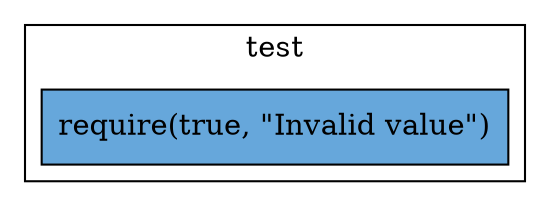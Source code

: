 digraph "string-literals" {
    node [shape=box];
    subgraph "cluster_test" {
        label="test";
        "test_141" [label="require(true, \"Invalid value\")",style=filled,fillcolor="#66A7DB"];
    }
}
